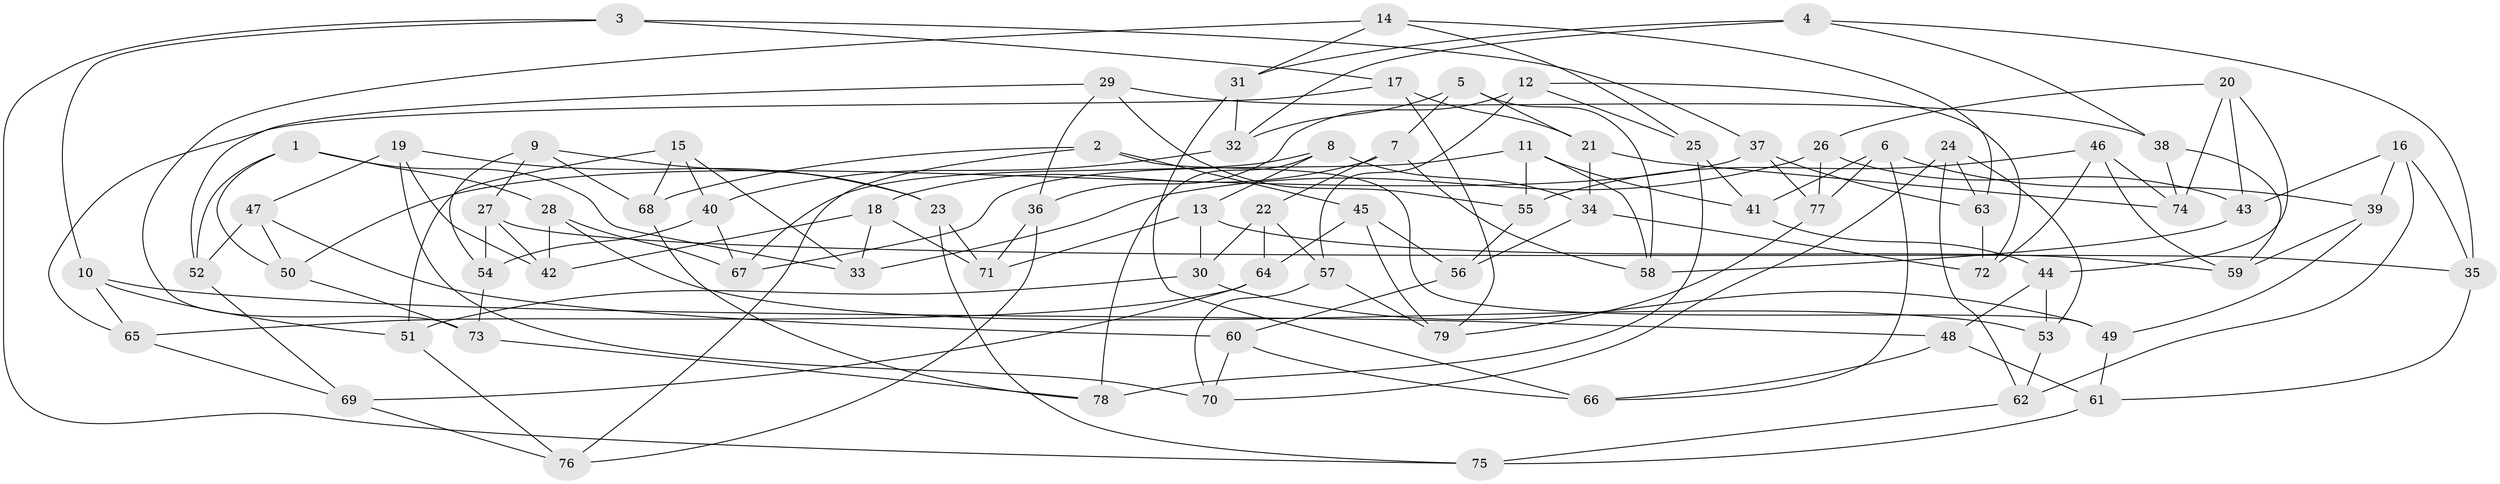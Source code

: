 // Generated by graph-tools (version 1.1) at 2025/57/03/09/25 04:57:23]
// undirected, 79 vertices, 158 edges
graph export_dot {
graph [start="1"]
  node [color=gray90,style=filled];
  1;
  2;
  3;
  4;
  5;
  6;
  7;
  8;
  9;
  10;
  11;
  12;
  13;
  14;
  15;
  16;
  17;
  18;
  19;
  20;
  21;
  22;
  23;
  24;
  25;
  26;
  27;
  28;
  29;
  30;
  31;
  32;
  33;
  34;
  35;
  36;
  37;
  38;
  39;
  40;
  41;
  42;
  43;
  44;
  45;
  46;
  47;
  48;
  49;
  50;
  51;
  52;
  53;
  54;
  55;
  56;
  57;
  58;
  59;
  60;
  61;
  62;
  63;
  64;
  65;
  66;
  67;
  68;
  69;
  70;
  71;
  72;
  73;
  74;
  75;
  76;
  77;
  78;
  79;
  1 -- 50;
  1 -- 52;
  1 -- 33;
  1 -- 28;
  2 -- 76;
  2 -- 49;
  2 -- 45;
  2 -- 68;
  3 -- 10;
  3 -- 17;
  3 -- 37;
  3 -- 75;
  4 -- 38;
  4 -- 32;
  4 -- 35;
  4 -- 31;
  5 -- 58;
  5 -- 7;
  5 -- 21;
  5 -- 32;
  6 -- 66;
  6 -- 77;
  6 -- 39;
  6 -- 41;
  7 -- 18;
  7 -- 22;
  7 -- 58;
  8 -- 13;
  8 -- 78;
  8 -- 67;
  8 -- 34;
  9 -- 23;
  9 -- 68;
  9 -- 54;
  9 -- 27;
  10 -- 65;
  10 -- 48;
  10 -- 51;
  11 -- 41;
  11 -- 55;
  11 -- 67;
  11 -- 58;
  12 -- 57;
  12 -- 36;
  12 -- 72;
  12 -- 25;
  13 -- 30;
  13 -- 59;
  13 -- 71;
  14 -- 73;
  14 -- 25;
  14 -- 63;
  14 -- 31;
  15 -- 68;
  15 -- 51;
  15 -- 40;
  15 -- 33;
  16 -- 43;
  16 -- 35;
  16 -- 62;
  16 -- 39;
  17 -- 65;
  17 -- 21;
  17 -- 79;
  18 -- 71;
  18 -- 33;
  18 -- 42;
  19 -- 23;
  19 -- 42;
  19 -- 70;
  19 -- 47;
  20 -- 43;
  20 -- 74;
  20 -- 26;
  20 -- 44;
  21 -- 74;
  21 -- 34;
  22 -- 57;
  22 -- 64;
  22 -- 30;
  23 -- 71;
  23 -- 75;
  24 -- 70;
  24 -- 63;
  24 -- 53;
  24 -- 62;
  25 -- 41;
  25 -- 78;
  26 -- 77;
  26 -- 43;
  26 -- 33;
  27 -- 54;
  27 -- 42;
  27 -- 35;
  28 -- 67;
  28 -- 53;
  28 -- 42;
  29 -- 55;
  29 -- 38;
  29 -- 36;
  29 -- 52;
  30 -- 51;
  30 -- 49;
  31 -- 66;
  31 -- 32;
  32 -- 40;
  34 -- 72;
  34 -- 56;
  35 -- 61;
  36 -- 76;
  36 -- 71;
  37 -- 63;
  37 -- 50;
  37 -- 77;
  38 -- 74;
  38 -- 59;
  39 -- 49;
  39 -- 59;
  40 -- 54;
  40 -- 67;
  41 -- 44;
  43 -- 58;
  44 -- 53;
  44 -- 48;
  45 -- 64;
  45 -- 79;
  45 -- 56;
  46 -- 72;
  46 -- 55;
  46 -- 59;
  46 -- 74;
  47 -- 60;
  47 -- 52;
  47 -- 50;
  48 -- 61;
  48 -- 66;
  49 -- 61;
  50 -- 73;
  51 -- 76;
  52 -- 69;
  53 -- 62;
  54 -- 73;
  55 -- 56;
  56 -- 60;
  57 -- 79;
  57 -- 70;
  60 -- 70;
  60 -- 66;
  61 -- 75;
  62 -- 75;
  63 -- 72;
  64 -- 65;
  64 -- 69;
  65 -- 69;
  68 -- 78;
  69 -- 76;
  73 -- 78;
  77 -- 79;
}
